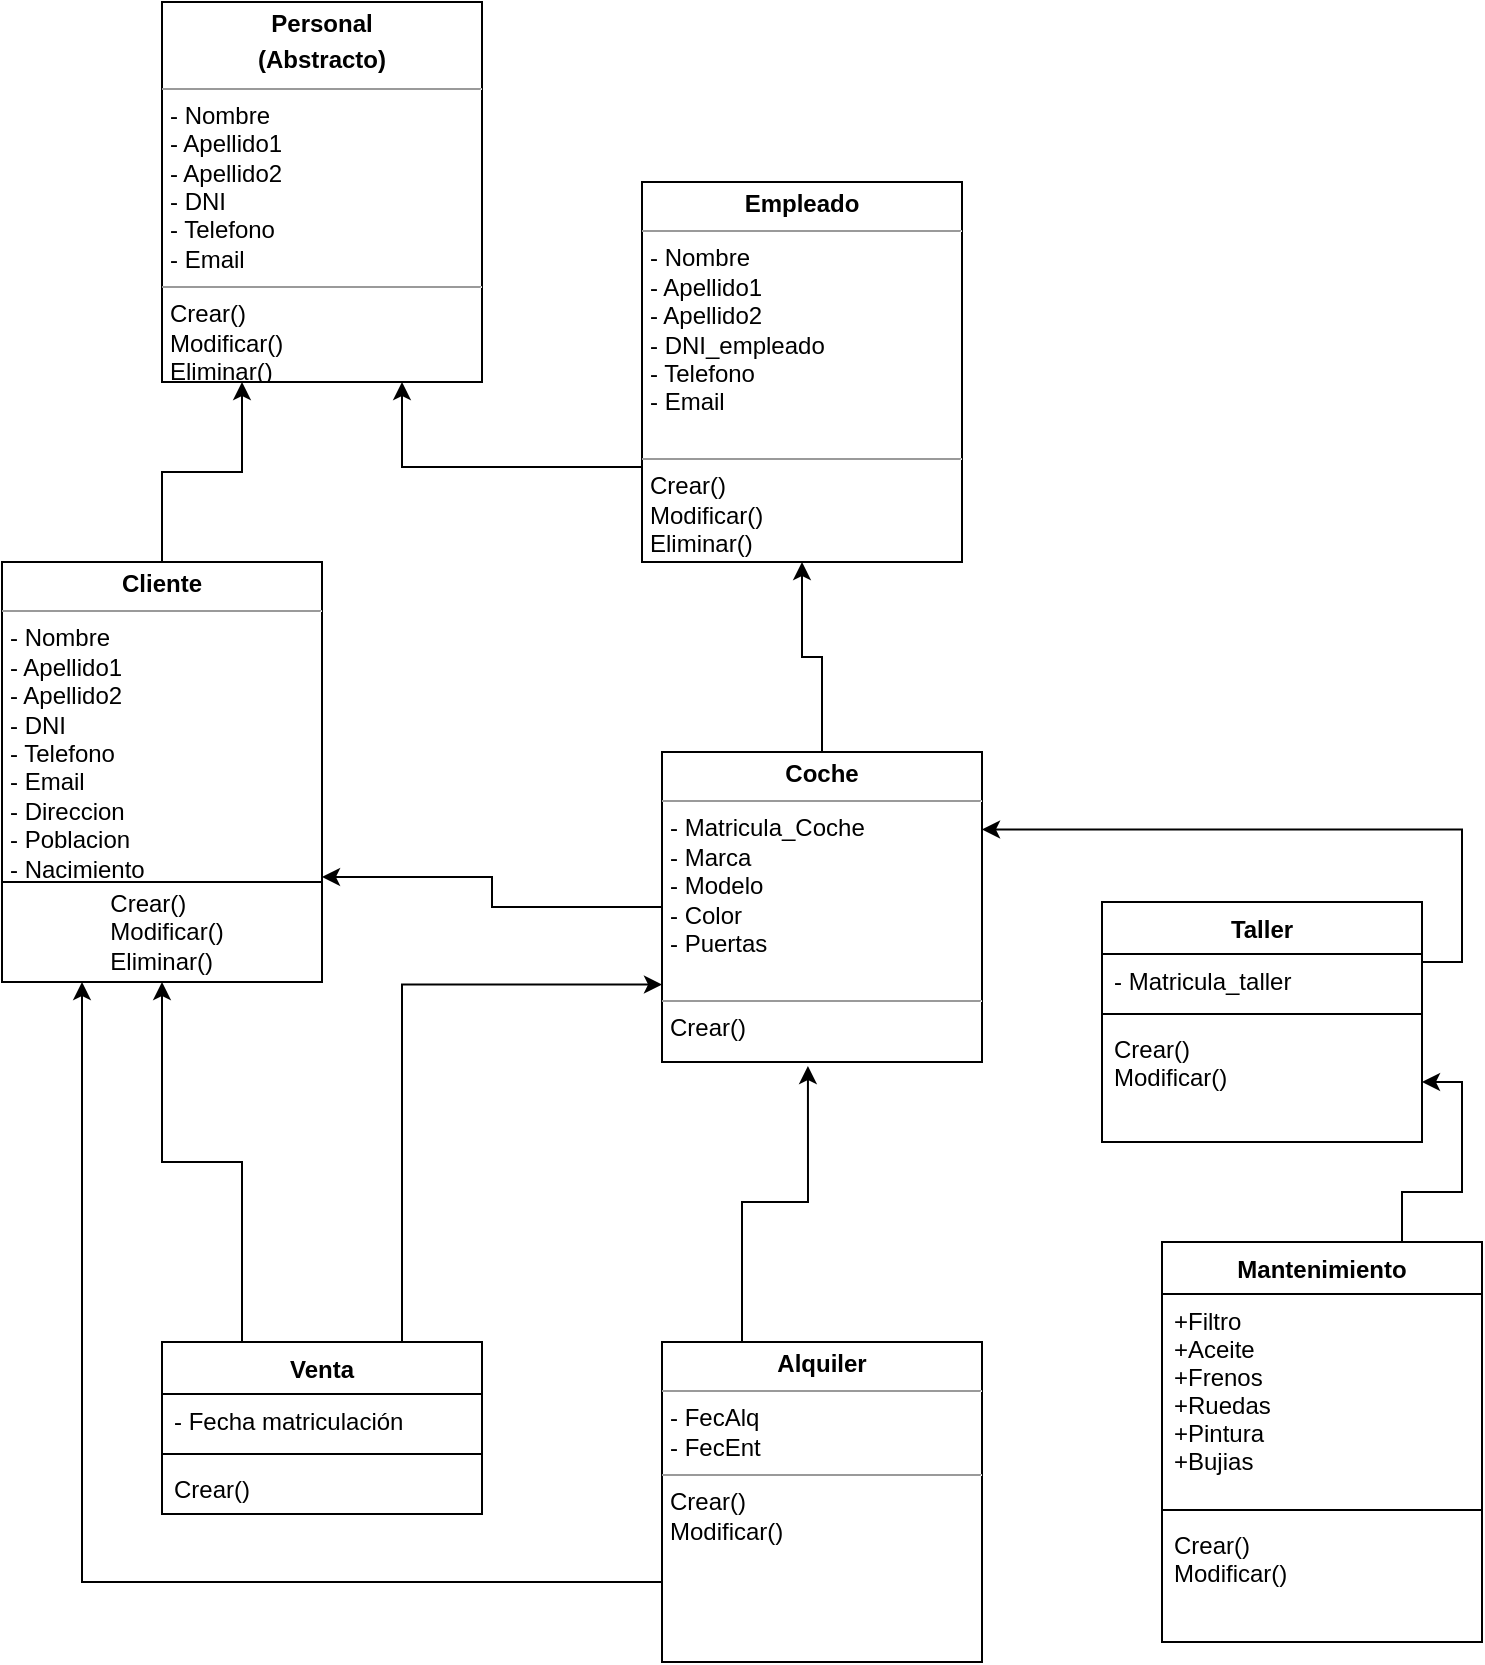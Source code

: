 <mxfile version="13.0.3" type="device"><diagram id="RyfNxOrIsGS5l4TsjoD4" name="Page-1"><mxGraphModel dx="700" dy="813" grid="1" gridSize="10" guides="1" tooltips="1" connect="1" arrows="1" fold="1" page="1" pageScale="1" pageWidth="827" pageHeight="1169" math="0" shadow="0"><root><mxCell id="0"/><mxCell id="1" parent="0"/><mxCell id="Dz7DvPKwdXllBNYBwfh2-18" value="&lt;p style=&quot;margin: 0px ; margin-top: 4px ; text-align: center&quot;&gt;&lt;b&gt;Personal&lt;/b&gt;&lt;/p&gt;&lt;p style=&quot;margin: 0px ; margin-top: 4px ; text-align: center&quot;&gt;&lt;b&gt;(Abstracto)&lt;br&gt;&lt;/b&gt;&lt;/p&gt;&lt;hr size=&quot;1&quot;&gt;&lt;p style=&quot;margin: 0px ; margin-left: 4px&quot;&gt;- Nombre&lt;br&gt;&lt;/p&gt;&lt;p style=&quot;margin: 0px ; margin-left: 4px&quot;&gt;- Apellido1&lt;/p&gt;&lt;p style=&quot;margin: 0px ; margin-left: 4px&quot;&gt;- Apellido2&lt;/p&gt;&lt;p style=&quot;margin: 0px ; margin-left: 4px&quot;&gt;- DNI&lt;/p&gt;&lt;p style=&quot;margin: 0px ; margin-left: 4px&quot;&gt;- Telefono&lt;/p&gt;&lt;p style=&quot;margin: 0px ; margin-left: 4px&quot;&gt;- Email&lt;/p&gt;&lt;hr size=&quot;1&quot;&gt;&lt;p style=&quot;margin: 0px ; margin-left: 4px&quot;&gt;Crear()&lt;/p&gt;&lt;p style=&quot;margin: 0px ; margin-left: 4px&quot;&gt;Modificar()&lt;/p&gt;&lt;p style=&quot;margin: 0px ; margin-left: 4px&quot;&gt;Eliminar()&lt;/p&gt;" style="verticalAlign=top;align=left;overflow=fill;fontSize=12;fontFamily=Helvetica;html=1;" parent="1" vertex="1"><mxGeometry x="110" width="160" height="190" as="geometry"/></mxCell><mxCell id="Dz7DvPKwdXllBNYBwfh2-19" style="edgeStyle=orthogonalEdgeStyle;rounded=0;orthogonalLoop=1;jettySize=auto;html=1;exitX=0;exitY=0.75;exitDx=0;exitDy=0;entryX=0.75;entryY=1;entryDx=0;entryDy=0;" parent="1" source="Dz7DvPKwdXllBNYBwfh2-20" target="Dz7DvPKwdXllBNYBwfh2-18" edge="1"><mxGeometry relative="1" as="geometry"/></mxCell><mxCell id="Dz7DvPKwdXllBNYBwfh2-20" value="&lt;p style=&quot;margin: 4px 0px 0px ; text-align: center&quot;&gt;&lt;b&gt;Empleado&lt;/b&gt;&lt;br&gt;&lt;/p&gt;&lt;hr size=&quot;1&quot;&gt;&lt;p style=&quot;margin: 0px 0px 0px 4px&quot;&gt;- Nombre&lt;br&gt;&lt;/p&gt;&lt;p style=&quot;margin: 0px 0px 0px 4px&quot;&gt;- Apellido1&lt;/p&gt;&lt;p style=&quot;margin: 0px 0px 0px 4px&quot;&gt;- Apellido2&lt;/p&gt;&lt;p style=&quot;margin: 0px 0px 0px 4px&quot;&gt;- DNI_empleado&lt;/p&gt;&lt;p style=&quot;margin: 0px 0px 0px 4px&quot;&gt;- Telefono&lt;/p&gt;&lt;p style=&quot;margin: 0px 0px 0px 4px&quot;&gt;- Email&lt;/p&gt;&lt;p style=&quot;margin: 0px 0px 0px 4px&quot;&gt;&lt;br&gt;&lt;/p&gt;&lt;hr size=&quot;1&quot;&gt;&lt;p style=&quot;margin: 0px 0px 0px 4px&quot;&gt;Crear()&lt;/p&gt;&lt;p style=&quot;margin: 0px 0px 0px 4px&quot;&gt;Modificar()&lt;/p&gt;&lt;p style=&quot;margin: 0px 0px 0px 4px&quot;&gt;Eliminar()&lt;/p&gt;" style="verticalAlign=top;align=left;overflow=fill;fontSize=12;fontFamily=Helvetica;html=1;" parent="1" vertex="1"><mxGeometry x="350" y="90" width="160" height="190" as="geometry"/></mxCell><mxCell id="Dz7DvPKwdXllBNYBwfh2-21" style="edgeStyle=orthogonalEdgeStyle;rounded=0;orthogonalLoop=1;jettySize=auto;html=1;exitX=0.5;exitY=0;exitDx=0;exitDy=0;entryX=0.25;entryY=1;entryDx=0;entryDy=0;" parent="1" source="Dz7DvPKwdXllBNYBwfh2-22" target="Dz7DvPKwdXllBNYBwfh2-18" edge="1"><mxGeometry relative="1" as="geometry"/></mxCell><mxCell id="Dz7DvPKwdXllBNYBwfh2-22" value="&lt;p style=&quot;margin: 4px 0px 0px ; text-align: center&quot;&gt;&lt;b&gt;Cliente&lt;/b&gt;&lt;/p&gt;&lt;hr size=&quot;1&quot;&gt;&lt;p style=&quot;margin: 0px 0px 0px 4px&quot;&gt;- Nombre&lt;br&gt;&lt;/p&gt;&lt;p style=&quot;margin: 0px 0px 0px 4px&quot;&gt;- Apellido1&lt;/p&gt;&lt;p style=&quot;margin: 0px 0px 0px 4px&quot;&gt;- Apellido2&lt;/p&gt;&lt;p style=&quot;margin: 0px 0px 0px 4px&quot;&gt;- DNI&lt;/p&gt;&lt;p style=&quot;margin: 0px 0px 0px 4px&quot;&gt;- Telefono&lt;/p&gt;&lt;p style=&quot;margin: 0px 0px 0px 4px&quot;&gt;- Email&lt;/p&gt;&lt;p style=&quot;margin: 0px 0px 0px 4px&quot;&gt;- Direccion&lt;br&gt;&lt;/p&gt;&lt;p style=&quot;margin: 0px 0px 0px 4px&quot;&gt;- Poblacion&lt;br&gt;&lt;/p&gt;&lt;p style=&quot;margin: 0px 0px 0px 4px&quot;&gt;- Nacimiento&lt;br&gt;&lt;/p&gt;" style="verticalAlign=top;align=left;overflow=fill;fontSize=12;fontFamily=Helvetica;html=1;" parent="1" vertex="1"><mxGeometry x="30" y="280" width="160" height="210" as="geometry"/></mxCell><mxCell id="Dz7DvPKwdXllBNYBwfh2-37" style="edgeStyle=orthogonalEdgeStyle;rounded=0;orthogonalLoop=1;jettySize=auto;html=1;exitX=0;exitY=0.5;exitDx=0;exitDy=0;entryX=1;entryY=0.75;entryDx=0;entryDy=0;" parent="1" source="Dz7DvPKwdXllBNYBwfh2-23" target="Dz7DvPKwdXllBNYBwfh2-22" edge="1"><mxGeometry relative="1" as="geometry"/></mxCell><mxCell id="Dz7DvPKwdXllBNYBwfh2-38" style="edgeStyle=orthogonalEdgeStyle;rounded=0;orthogonalLoop=1;jettySize=auto;html=1;entryX=0.5;entryY=1;entryDx=0;entryDy=0;" parent="1" source="Dz7DvPKwdXllBNYBwfh2-23" target="Dz7DvPKwdXllBNYBwfh2-20" edge="1"><mxGeometry relative="1" as="geometry"/></mxCell><mxCell id="Dz7DvPKwdXllBNYBwfh2-23" value="&lt;p style=&quot;margin: 4px 0px 0px ; text-align: center&quot;&gt;&lt;b&gt;Coche&lt;/b&gt;&lt;br&gt;&lt;/p&gt;&lt;hr size=&quot;1&quot;&gt;&lt;p style=&quot;margin: 0px 0px 0px 4px&quot;&gt;- Matricula_Coche&lt;br&gt;&lt;/p&gt;&lt;p style=&quot;margin: 0px 0px 0px 4px&quot;&gt;- Marca&lt;/p&gt;&lt;p style=&quot;margin: 0px 0px 0px 4px&quot;&gt;- Modelo&lt;/p&gt;&lt;p style=&quot;margin: 0px 0px 0px 4px&quot;&gt;- Color&lt;/p&gt;&lt;p style=&quot;margin: 0px 0px 0px 4px&quot;&gt;- Puertas&lt;/p&gt;&lt;p style=&quot;margin: 0px 0px 0px 4px&quot;&gt;&lt;br&gt;&lt;/p&gt;&lt;hr size=&quot;1&quot;&gt;&lt;p style=&quot;margin: 0px 0px 0px 4px&quot;&gt;Crear()&lt;/p&gt;&lt;p style=&quot;margin: 0px 0px 0px 4px&quot;&gt;&lt;br&gt;&lt;/p&gt;&lt;p style=&quot;margin: 0px 0px 0px 4px&quot;&gt;&lt;br&gt;&lt;/p&gt;" style="verticalAlign=top;align=left;overflow=fill;fontSize=12;fontFamily=Helvetica;html=1;" parent="1" vertex="1"><mxGeometry x="360" y="375" width="160" height="155" as="geometry"/></mxCell><mxCell id="Dz7DvPKwdXllBNYBwfh2-40" style="edgeStyle=orthogonalEdgeStyle;rounded=0;orthogonalLoop=1;jettySize=auto;html=1;exitX=0;exitY=0.75;exitDx=0;exitDy=0;entryX=0.25;entryY=1;entryDx=0;entryDy=0;" parent="1" source="Dz7DvPKwdXllBNYBwfh2-24" target="Dz7DvPKwdXllBNYBwfh2-22" edge="1"><mxGeometry relative="1" as="geometry"/></mxCell><mxCell id="Dz7DvPKwdXllBNYBwfh2-43" style="edgeStyle=orthogonalEdgeStyle;rounded=0;orthogonalLoop=1;jettySize=auto;html=1;exitX=0.25;exitY=0;exitDx=0;exitDy=0;entryX=0.456;entryY=1.013;entryDx=0;entryDy=0;entryPerimeter=0;" parent="1" source="Dz7DvPKwdXllBNYBwfh2-24" target="Dz7DvPKwdXllBNYBwfh2-23" edge="1"><mxGeometry relative="1" as="geometry"><mxPoint x="430" y="580" as="targetPoint"/></mxGeometry></mxCell><mxCell id="Dz7DvPKwdXllBNYBwfh2-24" value="&lt;p style=&quot;margin: 4px 0px 0px ; text-align: center&quot;&gt;&lt;b&gt;Alquiler&lt;/b&gt;&lt;br&gt;&lt;/p&gt;&lt;hr size=&quot;1&quot;&gt;&lt;p style=&quot;margin: 0px 0px 0px 4px&quot;&gt;&lt;span&gt;- FecAlq&lt;/span&gt;&lt;br&gt;&lt;/p&gt;&lt;p style=&quot;margin: 0px 0px 0px 4px&quot;&gt;- FecEnt&lt;br&gt;&lt;/p&gt;&lt;hr size=&quot;1&quot;&gt;&lt;p style=&quot;margin: 0px 0px 0px 4px&quot;&gt;Crear()&lt;/p&gt;&lt;p style=&quot;margin: 0px 0px 0px 4px&quot;&gt;Modificar()&lt;/p&gt;&lt;p style=&quot;margin: 0px 0px 0px 4px&quot;&gt;&lt;br&gt;&lt;/p&gt;" style="verticalAlign=top;align=left;overflow=fill;fontSize=12;fontFamily=Helvetica;html=1;" parent="1" vertex="1"><mxGeometry x="360" y="670" width="160" height="160" as="geometry"/></mxCell><mxCell id="Dz7DvPKwdXllBNYBwfh2-44" style="edgeStyle=orthogonalEdgeStyle;rounded=0;orthogonalLoop=1;jettySize=auto;html=1;exitX=1;exitY=0.25;exitDx=0;exitDy=0;entryX=1;entryY=0.25;entryDx=0;entryDy=0;" parent="1" source="Dz7DvPKwdXllBNYBwfh2-29" target="Dz7DvPKwdXllBNYBwfh2-23" edge="1"><mxGeometry relative="1" as="geometry"/></mxCell><mxCell id="Dz7DvPKwdXllBNYBwfh2-39" style="edgeStyle=orthogonalEdgeStyle;rounded=0;orthogonalLoop=1;jettySize=auto;html=1;exitX=0.25;exitY=0;exitDx=0;exitDy=0;" parent="1" source="Dz7DvPKwdXllBNYBwfh2-33" target="Dz7DvPKwdXllBNYBwfh2-22" edge="1"><mxGeometry relative="1" as="geometry"/></mxCell><mxCell id="Dz7DvPKwdXllBNYBwfh2-49" style="edgeStyle=orthogonalEdgeStyle;rounded=0;orthogonalLoop=1;jettySize=auto;html=1;exitX=0.75;exitY=0;exitDx=0;exitDy=0;entryX=0;entryY=0.75;entryDx=0;entryDy=0;" parent="1" source="Dz7DvPKwdXllBNYBwfh2-33" target="Dz7DvPKwdXllBNYBwfh2-23" edge="1"><mxGeometry relative="1" as="geometry"/></mxCell><mxCell id="Dz7DvPKwdXllBNYBwfh2-33" value="Venta" style="swimlane;fontStyle=1;align=center;verticalAlign=top;childLayout=stackLayout;horizontal=1;startSize=26;horizontalStack=0;resizeParent=1;resizeParentMax=0;resizeLast=0;collapsible=1;marginBottom=0;" parent="1" vertex="1"><mxGeometry x="110" y="670" width="160" height="86" as="geometry"/></mxCell><mxCell id="Dz7DvPKwdXllBNYBwfh2-34" value="- Fecha matriculación" style="text;strokeColor=none;fillColor=none;align=left;verticalAlign=top;spacingLeft=4;spacingRight=4;overflow=hidden;rotatable=0;points=[[0,0.5],[1,0.5]];portConstraint=eastwest;" parent="Dz7DvPKwdXllBNYBwfh2-33" vertex="1"><mxGeometry y="26" width="160" height="26" as="geometry"/></mxCell><mxCell id="Dz7DvPKwdXllBNYBwfh2-35" value="" style="line;strokeWidth=1;fillColor=none;align=left;verticalAlign=middle;spacingTop=-1;spacingLeft=3;spacingRight=3;rotatable=0;labelPosition=right;points=[];portConstraint=eastwest;" parent="Dz7DvPKwdXllBNYBwfh2-33" vertex="1"><mxGeometry y="52" width="160" height="8" as="geometry"/></mxCell><mxCell id="Dz7DvPKwdXllBNYBwfh2-36" value="Crear()&#10;" style="text;strokeColor=none;fillColor=none;align=left;verticalAlign=top;spacingLeft=4;spacingRight=4;overflow=hidden;rotatable=0;points=[[0,0.5],[1,0.5]];portConstraint=eastwest;" parent="Dz7DvPKwdXllBNYBwfh2-33" vertex="1"><mxGeometry y="60" width="160" height="26" as="geometry"/></mxCell><mxCell id="Dz7DvPKwdXllBNYBwfh2-29" value="Taller" style="swimlane;fontStyle=1;align=center;verticalAlign=top;childLayout=stackLayout;horizontal=1;startSize=26;horizontalStack=0;resizeParent=1;resizeParentMax=0;resizeLast=0;collapsible=1;marginBottom=0;" parent="1" vertex="1"><mxGeometry x="580" y="450" width="160" height="120" as="geometry"/></mxCell><mxCell id="Dz7DvPKwdXllBNYBwfh2-30" value="- Matricula_taller" style="text;strokeColor=none;fillColor=none;align=left;verticalAlign=top;spacingLeft=4;spacingRight=4;overflow=hidden;rotatable=0;points=[[0,0.5],[1,0.5]];portConstraint=eastwest;" parent="Dz7DvPKwdXllBNYBwfh2-29" vertex="1"><mxGeometry y="26" width="160" height="26" as="geometry"/></mxCell><mxCell id="Dz7DvPKwdXllBNYBwfh2-31" value="" style="line;strokeWidth=1;fillColor=none;align=left;verticalAlign=middle;spacingTop=-1;spacingLeft=3;spacingRight=3;rotatable=0;labelPosition=right;points=[];portConstraint=eastwest;" parent="Dz7DvPKwdXllBNYBwfh2-29" vertex="1"><mxGeometry y="52" width="160" height="8" as="geometry"/></mxCell><mxCell id="Dz7DvPKwdXllBNYBwfh2-32" value="Crear()&#10;Modificar()&#10;" style="text;strokeColor=none;fillColor=none;align=left;verticalAlign=top;spacingLeft=4;spacingRight=4;overflow=hidden;rotatable=0;points=[[0,0.5],[1,0.5]];portConstraint=eastwest;" parent="Dz7DvPKwdXllBNYBwfh2-29" vertex="1"><mxGeometry y="60" width="160" height="60" as="geometry"/></mxCell><mxCell id="Dz7DvPKwdXllBNYBwfh2-50" style="edgeStyle=orthogonalEdgeStyle;rounded=0;orthogonalLoop=1;jettySize=auto;html=1;exitX=0.75;exitY=0;exitDx=0;exitDy=0;entryX=1;entryY=0.5;entryDx=0;entryDy=0;" parent="1" source="Dz7DvPKwdXllBNYBwfh2-25" target="Dz7DvPKwdXllBNYBwfh2-32" edge="1"><mxGeometry relative="1" as="geometry"/></mxCell><mxCell id="Dz7DvPKwdXllBNYBwfh2-25" value="Mantenimiento" style="swimlane;fontStyle=1;align=center;verticalAlign=top;childLayout=stackLayout;horizontal=1;startSize=26;horizontalStack=0;resizeParent=1;resizeParentMax=0;resizeLast=0;collapsible=1;marginBottom=0;" parent="1" vertex="1"><mxGeometry x="610" y="620" width="160" height="200" as="geometry"/></mxCell><mxCell id="Dz7DvPKwdXllBNYBwfh2-26" value="+Filtro&#10;+Aceite&#10;+Frenos&#10;+Ruedas&#10;+Pintura&#10;+Bujias" style="text;strokeColor=none;fillColor=none;align=left;verticalAlign=top;spacingLeft=4;spacingRight=4;overflow=hidden;rotatable=0;points=[[0,0.5],[1,0.5]];portConstraint=eastwest;" parent="Dz7DvPKwdXllBNYBwfh2-25" vertex="1"><mxGeometry y="26" width="160" height="104" as="geometry"/></mxCell><mxCell id="Dz7DvPKwdXllBNYBwfh2-27" value="" style="line;strokeWidth=1;fillColor=none;align=left;verticalAlign=middle;spacingTop=-1;spacingLeft=3;spacingRight=3;rotatable=0;labelPosition=right;points=[];portConstraint=eastwest;" parent="Dz7DvPKwdXllBNYBwfh2-25" vertex="1"><mxGeometry y="130" width="160" height="8" as="geometry"/></mxCell><mxCell id="Dz7DvPKwdXllBNYBwfh2-28" value="Crear()&#10;Modificar()&#10;" style="text;strokeColor=none;fillColor=none;align=left;verticalAlign=top;spacingLeft=4;spacingRight=4;overflow=hidden;rotatable=0;points=[[0,0.5],[1,0.5]];portConstraint=eastwest;" parent="Dz7DvPKwdXllBNYBwfh2-25" vertex="1"><mxGeometry y="138" width="160" height="62" as="geometry"/></mxCell><mxCell id="Dz7DvPKwdXllBNYBwfh2-51" value="&lt;p style=&quot;text-align: left ; margin: 0px 0px 0px 4px&quot;&gt;Crear()&lt;/p&gt;&lt;p style=&quot;text-align: left ; margin: 0px 0px 0px 4px&quot;&gt;Modificar()&lt;/p&gt;&lt;p style=&quot;text-align: left ; margin: 0px 0px 0px 4px&quot;&gt;Eliminar()&lt;/p&gt;" style="html=1;" parent="1" vertex="1"><mxGeometry x="30" y="440" width="160" height="50" as="geometry"/></mxCell></root></mxGraphModel></diagram></mxfile>